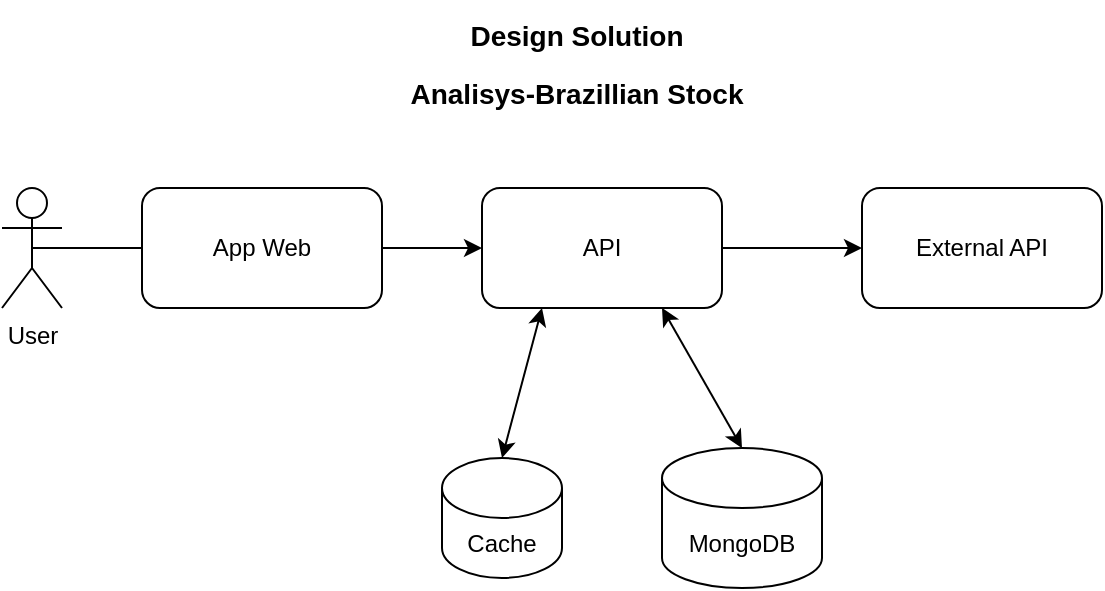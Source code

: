 <mxfile version="20.0.4" type="device"><diagram id="zhkiJHQGmrQ7LM8xfSqT" name="Page-1"><mxGraphModel dx="746" dy="793" grid="1" gridSize="10" guides="1" tooltips="1" connect="1" arrows="1" fold="1" page="1" pageScale="1" pageWidth="827" pageHeight="1169" math="0" shadow="0"><root><mxCell id="0"/><mxCell id="1" parent="0"/><mxCell id="LH77Vflyzs1Z8AVgkMda-1" value="User" style="shape=umlActor;verticalLabelPosition=bottom;verticalAlign=top;html=1;outlineConnect=0;" parent="1" vertex="1"><mxGeometry x="50" y="140" width="30" height="60" as="geometry"/></mxCell><mxCell id="LH77Vflyzs1Z8AVgkMda-2" value="API" style="rounded=1;whiteSpace=wrap;html=1;" parent="1" vertex="1"><mxGeometry x="290" y="140" width="120" height="60" as="geometry"/></mxCell><mxCell id="LH77Vflyzs1Z8AVgkMda-3" value="Cache" style="shape=cylinder3;whiteSpace=wrap;html=1;boundedLbl=1;backgroundOutline=1;size=15;" parent="1" vertex="1"><mxGeometry x="270" y="275" width="60" height="60" as="geometry"/></mxCell><mxCell id="LH77Vflyzs1Z8AVgkMda-4" value="MongoDB" style="shape=cylinder3;whiteSpace=wrap;html=1;boundedLbl=1;backgroundOutline=1;size=15;" parent="1" vertex="1"><mxGeometry x="380" y="270" width="80" height="70" as="geometry"/></mxCell><mxCell id="LH77Vflyzs1Z8AVgkMda-5" value="External API" style="rounded=1;whiteSpace=wrap;html=1;" parent="1" vertex="1"><mxGeometry x="480" y="140" width="120" height="60" as="geometry"/></mxCell><mxCell id="LH77Vflyzs1Z8AVgkMda-6" value="" style="endArrow=classic;html=1;rounded=0;exitX=0.5;exitY=0.5;exitDx=0;exitDy=0;exitPerimeter=0;entryX=0;entryY=0.5;entryDx=0;entryDy=0;startArrow=none;" parent="1" source="0XCOU_FdAz1CjIThm0ni-1" target="LH77Vflyzs1Z8AVgkMda-2" edge="1"><mxGeometry width="50" height="50" relative="1" as="geometry"><mxPoint x="90" y="310" as="sourcePoint"/><mxPoint x="140" y="260" as="targetPoint"/></mxGeometry></mxCell><mxCell id="LH77Vflyzs1Z8AVgkMda-7" value="" style="endArrow=classic;startArrow=classic;html=1;rounded=0;entryX=0.25;entryY=1;entryDx=0;entryDy=0;exitX=0.5;exitY=0;exitDx=0;exitDy=0;exitPerimeter=0;" parent="1" source="LH77Vflyzs1Z8AVgkMda-3" target="LH77Vflyzs1Z8AVgkMda-2" edge="1"><mxGeometry width="50" height="50" relative="1" as="geometry"><mxPoint x="200" y="330" as="sourcePoint"/><mxPoint x="250" y="280" as="targetPoint"/></mxGeometry></mxCell><mxCell id="LH77Vflyzs1Z8AVgkMda-8" value="" style="endArrow=classic;startArrow=classic;html=1;rounded=0;entryX=0.75;entryY=1;entryDx=0;entryDy=0;exitX=0.5;exitY=0;exitDx=0;exitDy=0;exitPerimeter=0;" parent="1" source="LH77Vflyzs1Z8AVgkMda-4" target="LH77Vflyzs1Z8AVgkMda-2" edge="1"><mxGeometry width="50" height="50" relative="1" as="geometry"><mxPoint x="320" y="260" as="sourcePoint"/><mxPoint x="330" y="210" as="targetPoint"/></mxGeometry></mxCell><mxCell id="LH77Vflyzs1Z8AVgkMda-9" value="" style="endArrow=classic;html=1;rounded=0;exitX=1;exitY=0.5;exitDx=0;exitDy=0;entryX=0;entryY=0.5;entryDx=0;entryDy=0;" parent="1" source="LH77Vflyzs1Z8AVgkMda-2" target="LH77Vflyzs1Z8AVgkMda-5" edge="1"><mxGeometry width="50" height="50" relative="1" as="geometry"><mxPoint x="205" y="180" as="sourcePoint"/><mxPoint x="300" y="180" as="targetPoint"/></mxGeometry></mxCell><mxCell id="LH77Vflyzs1Z8AVgkMda-10" value="&lt;font style=&quot;font-size: 24px;&quot;&gt;&lt;b&gt;&lt;font style=&quot;font-size: 14px;&quot;&gt;Design Solution &lt;br&gt;Analisys-Brazillian Stock&lt;br&gt;&lt;/font&gt;&lt;/b&gt;&lt;/font&gt;" style="text;html=1;strokeColor=none;fillColor=none;align=center;verticalAlign=middle;whiteSpace=wrap;rounded=0;" parent="1" vertex="1"><mxGeometry x="240" y="50" width="195" height="50" as="geometry"/></mxCell><mxCell id="0XCOU_FdAz1CjIThm0ni-1" value="App Web" style="rounded=1;whiteSpace=wrap;html=1;" vertex="1" parent="1"><mxGeometry x="120" y="140" width="120" height="60" as="geometry"/></mxCell><mxCell id="0XCOU_FdAz1CjIThm0ni-2" value="" style="endArrow=none;html=1;rounded=0;exitX=0.5;exitY=0.5;exitDx=0;exitDy=0;exitPerimeter=0;entryX=0;entryY=0.5;entryDx=0;entryDy=0;" edge="1" parent="1" source="LH77Vflyzs1Z8AVgkMda-1" target="0XCOU_FdAz1CjIThm0ni-1"><mxGeometry width="50" height="50" relative="1" as="geometry"><mxPoint x="115" y="170" as="sourcePoint"/><mxPoint x="290" y="170" as="targetPoint"/></mxGeometry></mxCell></root></mxGraphModel></diagram></mxfile>